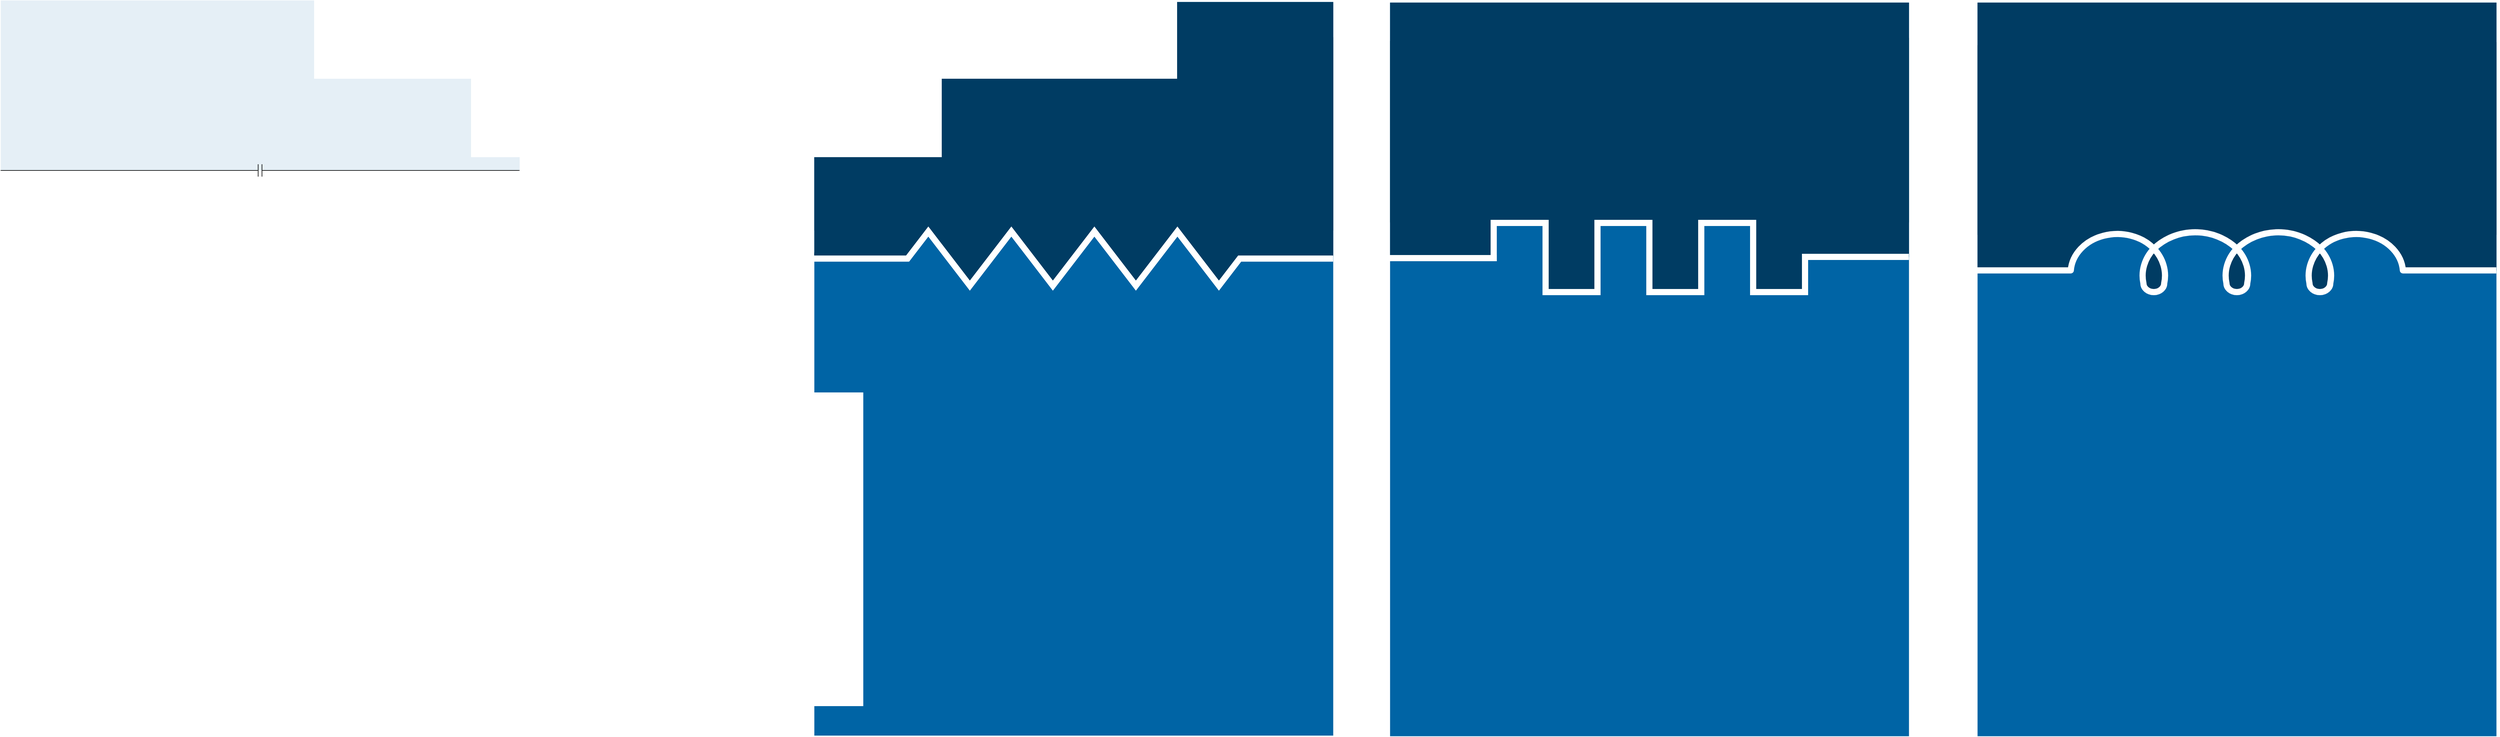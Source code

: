 <mxfile version="19.0.2" type="device"><diagram id="ql09duVbXSgla2XH5zQT" name="Page-1"><mxGraphModel dx="967" dy="102" grid="1" gridSize="1" guides="1" tooltips="1" connect="1" arrows="1" fold="1" page="0" pageScale="1" pageWidth="1654" pageHeight="1169" math="0" shadow="0"><root><mxCell id="0"/><mxCell id="1" parent="0"/><mxCell id="mrRnkwmb92gIwvGL4nHv-16" value="" style="rounded=0;whiteSpace=wrap;html=1;strokeColor=none;strokeWidth=0;fillColor=#0064A5;aspect=fixed;" parent="1" vertex="1"><mxGeometry x="517" y="256" width="840" height="1188" as="geometry"/></mxCell><mxCell id="mrRnkwmb92gIwvGL4nHv-17" value="" style="whiteSpace=wrap;html=1;strokeColor=none;strokeWidth=0;fillColor=#003C63;" parent="1" vertex="1"><mxGeometry x="517" y="256" width="840" height="370" as="geometry"/></mxCell><mxCell id="mrRnkwmb92gIwvGL4nHv-18" value="" style="pointerEvents=1;verticalLabelPosition=bottom;shadow=0;dashed=0;align=center;html=1;verticalAlign=top;shape=mxgraph.electrical.resistors.resistor_2;strokeColor=#003C63;strokeWidth=10;fillColor=none;" parent="1" vertex="1"><mxGeometry x="517" y="623.25" width="840" height="87.5" as="geometry"/></mxCell><mxCell id="mrRnkwmb92gIwvGL4nHv-19" value="" style="triangle;whiteSpace=wrap;html=1;strokeColor=none;strokeWidth=0;fillColor=#003C63;rotation=90;" parent="1" vertex="1"><mxGeometry x="721.07" y="589.57" width="95" height="141.87" as="geometry"/></mxCell><mxCell id="mrRnkwmb92gIwvGL4nHv-20" value="" style="triangle;whiteSpace=wrap;html=1;strokeColor=none;strokeWidth=0;fillColor=#003C63;rotation=90;" parent="1" vertex="1"><mxGeometry x="855.44" y="589.57" width="95" height="141.87" as="geometry"/></mxCell><mxCell id="mrRnkwmb92gIwvGL4nHv-21" value="" style="triangle;whiteSpace=wrap;html=1;strokeColor=none;strokeWidth=0;fillColor=#003C63;rotation=90;" parent="1" vertex="1"><mxGeometry x="990.44" y="589.57" width="95" height="141.87" as="geometry"/></mxCell><mxCell id="mrRnkwmb92gIwvGL4nHv-22" value="" style="triangle;whiteSpace=wrap;html=1;strokeColor=none;strokeWidth=0;fillColor=#003C63;rotation=90;" parent="1" vertex="1"><mxGeometry x="1126.07" y="587.07" width="95" height="146.88" as="geometry"/></mxCell><mxCell id="mrRnkwmb92gIwvGL4nHv-23" value="" style="triangle;whiteSpace=wrap;html=1;strokeColor=none;strokeWidth=0;fillColor=#003C63;rotation=90;" parent="1" vertex="1"><mxGeometry x="617" y="553" width="95" height="138.75" as="geometry"/></mxCell><mxCell id="mrRnkwmb92gIwvGL4nHv-25" value="" style="rounded=0;whiteSpace=wrap;html=1;strokeColor=none;strokeWidth=0;fillColor=#003C63;" parent="1" vertex="1"><mxGeometry x="517" y="318" width="155" height="350" as="geometry"/></mxCell><mxCell id="mrRnkwmb92gIwvGL4nHv-26" value="" style="rounded=0;whiteSpace=wrap;html=1;strokeColor=none;strokeWidth=0;fillColor=none;aspect=fixed;" parent="1" vertex="1"><mxGeometry x="-800" y="253.51" width="840" height="1188" as="geometry"/></mxCell><mxCell id="mrRnkwmb92gIwvGL4nHv-27" value="" style="whiteSpace=wrap;html=1;strokeColor=none;strokeWidth=0;fillColor=#E5EFF6;" parent="1" vertex="1"><mxGeometry x="-800" y="253.51" width="840" height="275.49" as="geometry"/></mxCell><mxCell id="mrRnkwmb92gIwvGL4nHv-36" value="" style="endArrow=none;html=1;rounded=0;strokeWidth=1;startArrow=none;" parent="1" source="x6bnHIbZwHtL7FUCf7sb-1" edge="1"><mxGeometry width="50" height="50" relative="1" as="geometry"><mxPoint x="-800" y="529" as="sourcePoint"/><mxPoint x="40" y="529" as="targetPoint"/></mxGeometry></mxCell><mxCell id="mrRnkwmb92gIwvGL4nHv-37" value="" style="rounded=0;whiteSpace=wrap;html=1;strokeColor=none;strokeWidth=0;fillColor=#003C63;" parent="1" vertex="1"><mxGeometry x="1202" y="313" width="155" height="355" as="geometry"/></mxCell><mxCell id="O8pbu2Rcyu847ApbFR23-2" value="" style="pointerEvents=1;verticalLabelPosition=bottom;shadow=0;dashed=0;align=center;html=1;verticalAlign=top;shape=mxgraph.electrical.resistors.resistor_2;strokeColor=#FFFFFF;strokeWidth=10;fillColor=none;" parent="1" vertex="1"><mxGeometry x="517" y="628" width="840" height="87.5" as="geometry"/></mxCell><mxCell id="x6bnHIbZwHtL7FUCf7sb-1" value="" style="pointerEvents=1;verticalLabelPosition=bottom;shadow=0;dashed=0;align=center;html=1;verticalAlign=top;shape=mxgraph.electrical.capacitors.capacitor_1;fillColor=none;" parent="1" vertex="1"><mxGeometry x="-411" y="519" width="62" height="20" as="geometry"/></mxCell><mxCell id="x6bnHIbZwHtL7FUCf7sb-2" value="" style="endArrow=none;html=1;rounded=0;strokeWidth=1;" parent="1" target="x6bnHIbZwHtL7FUCf7sb-1" edge="1"><mxGeometry width="50" height="50" relative="1" as="geometry"><mxPoint x="-800" y="529" as="sourcePoint"/><mxPoint x="40" y="529" as="targetPoint"/></mxGeometry></mxCell><mxCell id="RiNrja7xLh8LPlScCf34-10" value="" style="rounded=0;whiteSpace=wrap;html=1;strokeColor=none;strokeWidth=0;fillColor=#0064A5;aspect=fixed;" parent="1" vertex="1"><mxGeometry x="1449" y="257" width="840" height="1188" as="geometry"/></mxCell><mxCell id="RiNrja7xLh8LPlScCf34-11" value="" style="whiteSpace=wrap;html=1;strokeColor=none;strokeWidth=0;fillColor=#003C63;" parent="1" vertex="1"><mxGeometry x="1449" y="257" width="840" height="356" as="geometry"/></mxCell><mxCell id="RiNrja7xLh8LPlScCf34-18" value="" style="rounded=0;whiteSpace=wrap;html=1;strokeColor=none;strokeWidth=0;fillColor=#003C63;" parent="1" vertex="1"><mxGeometry x="1449" y="319" width="168" height="350" as="geometry"/></mxCell><mxCell id="RiNrja7xLh8LPlScCf34-19" value="" style="rounded=0;whiteSpace=wrap;html=1;strokeColor=none;strokeWidth=0;fillColor=#003C63;" parent="1" vertex="1"><mxGeometry x="2116" y="314" width="173" height="355" as="geometry"/></mxCell><mxCell id="RiNrja7xLh8LPlScCf34-28" value="" style="endArrow=none;html=1;rounded=0;strokeColor=#FFFFFF;strokeWidth=10;entryX=1;entryY=1;entryDx=0;entryDy=0;exitX=0.96;exitY=0.491;exitDx=0;exitDy=0;exitPerimeter=0;" parent="1" edge="1"><mxGeometry width="50" height="50" relative="1" as="geometry"><mxPoint x="1449" y="671.002" as="sourcePoint"/><mxPoint x="1622.04" y="671.01" as="targetPoint"/></mxGeometry></mxCell><mxCell id="RiNrja7xLh8LPlScCf34-32" value="" style="rounded=0;whiteSpace=wrap;html=1;strokeColor=none;strokeWidth=0;fillColor=#003C63;" parent="1" vertex="1"><mxGeometry x="2038" y="604" width="84" height="124" as="geometry"/></mxCell><mxCell id="RiNrja7xLh8LPlScCf34-31" value="" style="rounded=0;whiteSpace=wrap;html=1;strokeColor=none;strokeWidth=0;fillColor=#003C63;" parent="1" vertex="1"><mxGeometry x="1870" y="602" width="83" height="124" as="geometry"/></mxCell><mxCell id="RiNrja7xLh8LPlScCf34-29" value="" style="rounded=0;whiteSpace=wrap;html=1;strokeColor=none;strokeWidth=0;fillColor=#003C63;" parent="1" vertex="1"><mxGeometry x="1699" y="602" width="87" height="124" as="geometry"/></mxCell><mxCell id="RiNrja7xLh8LPlScCf34-39" value="" style="group" parent="1" vertex="1" connectable="0"><mxGeometry x="1617" y="614" width="504" height="112" as="geometry"/></mxCell><mxCell id="RiNrja7xLh8LPlScCf34-34" value="" style="pointerEvents=1;verticalLabelPosition=bottom;shadow=0;dashed=0;align=center;html=1;verticalAlign=top;shape=mxgraph.electrical.waveforms.square_wave;strokeColor=#FFFFFF;strokeWidth=10;fillColor=none;" parent="RiNrja7xLh8LPlScCf34-39" vertex="1"><mxGeometry width="168" height="112" as="geometry"/></mxCell><mxCell id="RiNrja7xLh8LPlScCf34-37" value="" style="pointerEvents=1;verticalLabelPosition=bottom;shadow=0;dashed=0;align=center;html=1;verticalAlign=top;shape=mxgraph.electrical.waveforms.square_wave;strokeColor=#FFFFFF;strokeWidth=10;fillColor=none;" parent="RiNrja7xLh8LPlScCf34-39" vertex="1"><mxGeometry x="168" width="168" height="112" as="geometry"/></mxCell><mxCell id="RiNrja7xLh8LPlScCf34-38" value="" style="pointerEvents=1;verticalLabelPosition=bottom;shadow=0;dashed=0;align=center;html=1;verticalAlign=top;shape=mxgraph.electrical.waveforms.square_wave;strokeColor=#FFFFFF;strokeWidth=10;fillColor=none;" parent="RiNrja7xLh8LPlScCf34-39" vertex="1"><mxGeometry x="336" width="168" height="112" as="geometry"/></mxCell><mxCell id="RiNrja7xLh8LPlScCf34-33" value="" style="endArrow=none;html=1;rounded=0;strokeColor=#FFFFFF;strokeWidth=10;entryX=1;entryY=1;entryDx=0;entryDy=0;" parent="1" target="RiNrja7xLh8LPlScCf34-19" edge="1"><mxGeometry width="50" height="50" relative="1" as="geometry"><mxPoint x="2116" y="669" as="sourcePoint"/><mxPoint x="2146" y="615" as="targetPoint"/></mxGeometry></mxCell><mxCell id="xzZdf_XWKnUYe49r2ao0-8" value="" style="rounded=0;whiteSpace=wrap;html=1;strokeColor=none;strokeWidth=0;fillColor=#0064A5;aspect=fixed;" parent="1" vertex="1"><mxGeometry x="2400" y="257" width="840" height="1188" as="geometry"/></mxCell><mxCell id="xzZdf_XWKnUYe49r2ao0-9" value="" style="whiteSpace=wrap;html=1;strokeColor=none;strokeWidth=0;fillColor=#003C63;" parent="1" vertex="1"><mxGeometry x="2400" y="257" width="840" height="376" as="geometry"/></mxCell><mxCell id="xzZdf_XWKnUYe49r2ao0-16" value="" style="rounded=0;whiteSpace=wrap;html=1;strokeColor=none;strokeWidth=0;fillColor=#003C63;" parent="1" vertex="1"><mxGeometry x="2400" y="326" width="155" height="363" as="geometry"/></mxCell><mxCell id="xzZdf_XWKnUYe49r2ao0-17" value="" style="rounded=0;whiteSpace=wrap;html=1;strokeColor=none;strokeWidth=0;fillColor=#003C63;" parent="1" vertex="1"><mxGeometry x="3085" y="321" width="155" height="370" as="geometry"/></mxCell><mxCell id="xzZdf_XWKnUYe49r2ao0-20" value="" style="shape=xor;whiteSpace=wrap;html=1;strokeColor=none;strokeWidth=10;fillColor=#003C63;gradientColor=none;rotation=-135;" parent="1" vertex="1"><mxGeometry x="2530" y="596.57" width="60" height="80" as="geometry"/></mxCell><mxCell id="xzZdf_XWKnUYe49r2ao0-22" value="" style="shape=xor;whiteSpace=wrap;html=1;strokeColor=none;strokeWidth=10;fillColor=#003C63;gradientColor=none;rotation=-45;" parent="1" vertex="1"><mxGeometry x="3052" y="600" width="60" height="80" as="geometry"/></mxCell><mxCell id="xzZdf_XWKnUYe49r2ao0-23" value="" style="triangle;whiteSpace=wrap;html=1;strokeColor=none;strokeWidth=10;fillColor=#003C63;gradientColor=none;rotation=90;" parent="1" vertex="1"><mxGeometry x="2655.5" y="553" width="60" height="145" as="geometry"/></mxCell><mxCell id="xzZdf_XWKnUYe49r2ao0-24" value="" style="triangle;whiteSpace=wrap;html=1;strokeColor=none;strokeWidth=10;fillColor=#003C63;gradientColor=none;rotation=90;" parent="1" vertex="1"><mxGeometry x="2790" y="552" width="60" height="145" as="geometry"/></mxCell><mxCell id="xzZdf_XWKnUYe49r2ao0-25" value="" style="triangle;whiteSpace=wrap;html=1;strokeColor=none;strokeWidth=10;fillColor=#003C63;gradientColor=none;rotation=90;" parent="1" vertex="1"><mxGeometry x="2924" y="552" width="60" height="145" as="geometry"/></mxCell><mxCell id="xzZdf_XWKnUYe49r2ao0-26" value="" style="triangle;whiteSpace=wrap;html=1;strokeColor=none;strokeWidth=10;fillColor=#003C63;gradientColor=none;rotation=-90;" parent="1" vertex="1"><mxGeometry x="2676.68" y="658" width="17.63" height="21.5" as="geometry"/></mxCell><mxCell id="xzZdf_XWKnUYe49r2ao0-27" value="" style="triangle;whiteSpace=wrap;html=1;strokeColor=none;strokeWidth=10;fillColor=#003C63;gradientColor=none;rotation=-90;" parent="1" vertex="1"><mxGeometry x="2811.19" y="658" width="17.63" height="21.5" as="geometry"/></mxCell><mxCell id="xzZdf_XWKnUYe49r2ao0-28" value="" style="triangle;whiteSpace=wrap;html=1;strokeColor=none;strokeWidth=10;fillColor=#003C63;gradientColor=none;rotation=-90;" parent="1" vertex="1"><mxGeometry x="2945.19" y="658.5" width="17.63" height="21.5" as="geometry"/></mxCell><mxCell id="xzZdf_XWKnUYe49r2ao0-29" value="" style="whiteSpace=wrap;html=1;strokeColor=none;strokeWidth=10;fillColor=#003C63;gradientColor=none;" parent="1" vertex="1"><mxGeometry x="2671" y="675" width="29" height="48" as="geometry"/></mxCell><mxCell id="xzZdf_XWKnUYe49r2ao0-30" value="" style="whiteSpace=wrap;html=1;strokeColor=none;strokeWidth=10;fillColor=#003C63;gradientColor=none;" parent="1" vertex="1"><mxGeometry x="2805" y="674.5" width="30" height="49.5" as="geometry"/></mxCell><mxCell id="xzZdf_XWKnUYe49r2ao0-31" value="" style="whiteSpace=wrap;html=1;strokeColor=none;strokeWidth=10;fillColor=#003C63;gradientColor=none;" parent="1" vertex="1"><mxGeometry x="2940" y="674.5" width="29" height="49.5" as="geometry"/></mxCell><mxCell id="xzZdf_XWKnUYe49r2ao0-19" value="" style="pointerEvents=1;verticalLabelPosition=bottom;shadow=0;dashed=0;align=center;html=1;verticalAlign=top;shape=mxgraph.electrical.inductors.inductor_5;strokeWidth=10;fillColor=none;strokeColor=#FFFFFF;connectable=0;" parent="1" vertex="1"><mxGeometry x="2400" y="627" width="840" height="99" as="geometry"/></mxCell></root></mxGraphModel></diagram></mxfile>